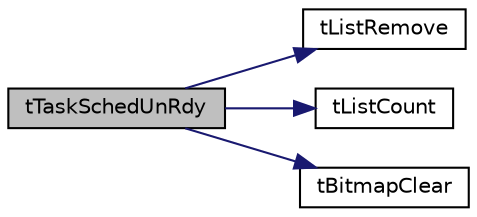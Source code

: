 digraph "tTaskSchedUnRdy"
{
  edge [fontname="Helvetica",fontsize="10",labelfontname="Helvetica",labelfontsize="10"];
  node [fontname="Helvetica",fontsize="10",shape=record];
  rankdir="LR";
  Node152 [label="tTaskSchedUnRdy",height=0.2,width=0.4,color="black", fillcolor="grey75", style="filled", fontcolor="black"];
  Node152 -> Node153 [color="midnightblue",fontsize="10",style="solid",fontname="Helvetica"];
  Node153 [label="tListRemove",height=0.2,width=0.4,color="black", fillcolor="white", style="filled",URL="$group___xE5_x8F_x8C_xE5_x90_x91_xE9_x93_xBE_xE8_xA1_xA8.html#ga58e2fef327c5254062441ec2f8a101a6"];
  Node152 -> Node154 [color="midnightblue",fontsize="10",style="solid",fontname="Helvetica"];
  Node154 [label="tListCount",height=0.2,width=0.4,color="black", fillcolor="white", style="filled",URL="$group___xE5_x8F_x8C_xE5_x90_x91_xE9_x93_xBE_xE8_xA1_xA8.html#gad01c0c24187a334e78e7ba6d677306cb"];
  Node152 -> Node155 [color="midnightblue",fontsize="10",style="solid",fontname="Helvetica"];
  Node155 [label="tBitmapClear",height=0.2,width=0.4,color="black", fillcolor="white", style="filled",URL="$group___xE4_xBD_x8D_xE5_x9B_xBE_xE7_xBB_x93_xE6_x9E_x84.html#ga63a37ae88a06249de873bb54340de517"];
}
